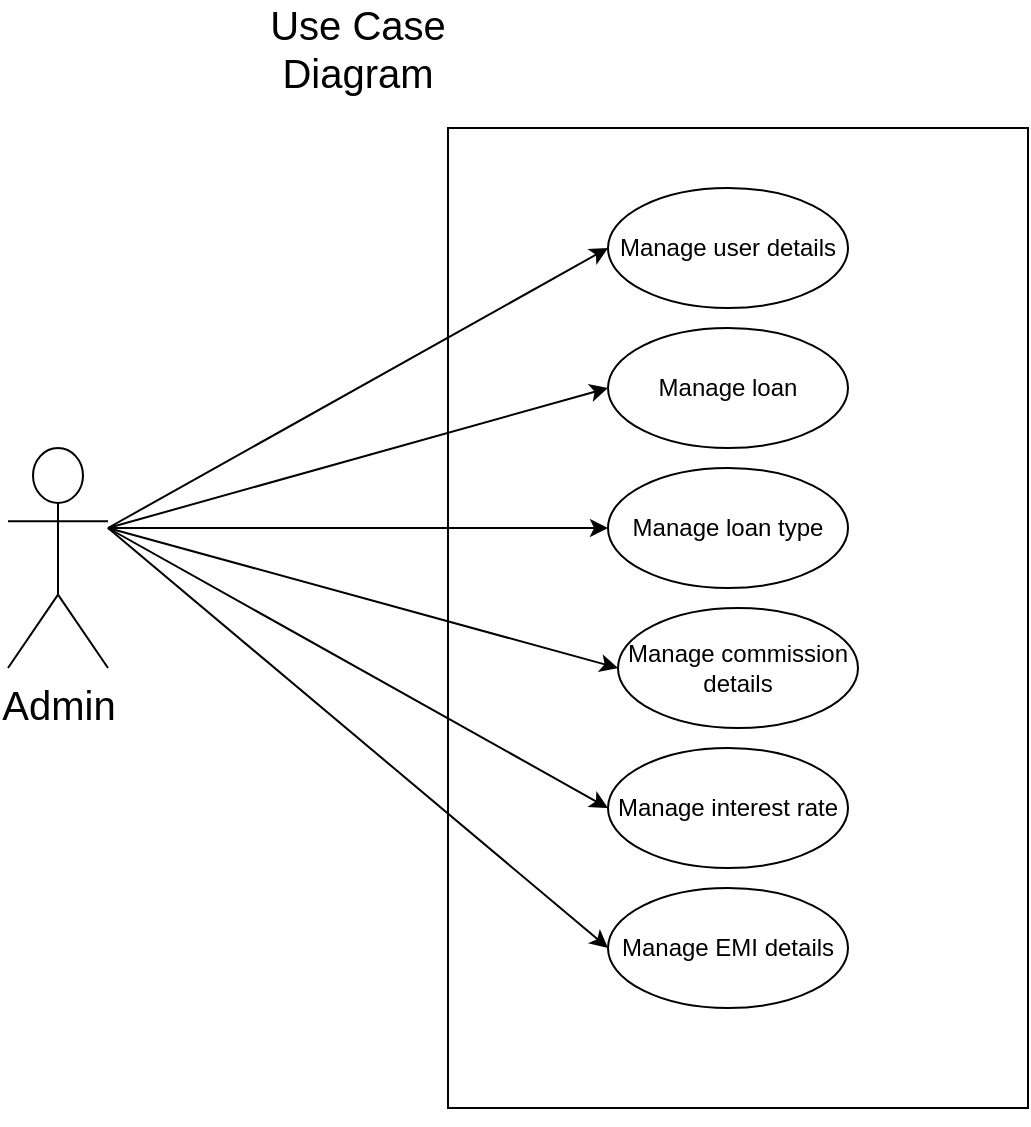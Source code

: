 <mxfile version="20.3.0" type="device"><diagram id="RGq56m7C-RopoGPVBp7L" name="Page-1"><mxGraphModel dx="782" dy="1631" grid="1" gridSize="10" guides="1" tooltips="1" connect="1" arrows="1" fold="1" page="1" pageScale="1" pageWidth="850" pageHeight="1100" math="0" shadow="0"><root><mxCell id="0"/><mxCell id="1" parent="0"/><mxCell id="0cChM_EdNwKRjtrSWjpy-2" value="" style="rounded=0;whiteSpace=wrap;html=1;" parent="1" vertex="1"><mxGeometry x="300" y="-900" width="290" height="490" as="geometry"/></mxCell><mxCell id="0cChM_EdNwKRjtrSWjpy-3" value="Admin" style="shape=umlActor;verticalLabelPosition=bottom;verticalAlign=top;html=1;outlineConnect=0;fontSize=20;" parent="1" vertex="1"><mxGeometry x="80" y="-740" width="50" height="110" as="geometry"/></mxCell><mxCell id="0cChM_EdNwKRjtrSWjpy-4" value="Manage user details" style="ellipse;whiteSpace=wrap;html=1;" parent="1" vertex="1"><mxGeometry x="380" y="-870" width="120" height="60" as="geometry"/></mxCell><mxCell id="0cChM_EdNwKRjtrSWjpy-5" value="Manage loan" style="ellipse;whiteSpace=wrap;html=1;" parent="1" vertex="1"><mxGeometry x="380" y="-800" width="120" height="60" as="geometry"/></mxCell><mxCell id="0cChM_EdNwKRjtrSWjpy-6" value="Manage loan type" style="ellipse;whiteSpace=wrap;html=1;" parent="1" vertex="1"><mxGeometry x="380" y="-730" width="120" height="60" as="geometry"/></mxCell><mxCell id="0cChM_EdNwKRjtrSWjpy-7" value="Manage interest rate" style="ellipse;whiteSpace=wrap;html=1;" parent="1" vertex="1"><mxGeometry x="380" y="-590" width="120" height="60" as="geometry"/></mxCell><mxCell id="0cChM_EdNwKRjtrSWjpy-8" value="Manage EMI details" style="ellipse;whiteSpace=wrap;html=1;" parent="1" vertex="1"><mxGeometry x="380" y="-520" width="120" height="60" as="geometry"/></mxCell><mxCell id="0cChM_EdNwKRjtrSWjpy-9" style="edgeStyle=orthogonalEdgeStyle;rounded=0;orthogonalLoop=1;jettySize=auto;html=1;exitX=0.5;exitY=1;exitDx=0;exitDy=0;fontSize=20;" parent="1" source="0cChM_EdNwKRjtrSWjpy-2" target="0cChM_EdNwKRjtrSWjpy-2" edge="1"><mxGeometry relative="1" as="geometry"/></mxCell><mxCell id="0cChM_EdNwKRjtrSWjpy-10" value="Use Case Diagram" style="text;html=1;strokeColor=none;fillColor=none;align=center;verticalAlign=middle;whiteSpace=wrap;rounded=0;fontSize=20;" parent="1" vertex="1"><mxGeometry x="200" y="-950" width="110" height="20" as="geometry"/></mxCell><mxCell id="0cChM_EdNwKRjtrSWjpy-13" value="" style="endArrow=classic;html=1;fontSize=20;entryX=0;entryY=0.5;entryDx=0;entryDy=0;" parent="1" target="0cChM_EdNwKRjtrSWjpy-5" edge="1"><mxGeometry width="50" height="50" relative="1" as="geometry"><mxPoint x="130" y="-700" as="sourcePoint"/><mxPoint x="180" y="-750" as="targetPoint"/></mxGeometry></mxCell><mxCell id="0cChM_EdNwKRjtrSWjpy-15" value="" style="endArrow=classic;html=1;fontSize=20;" parent="1" target="0cChM_EdNwKRjtrSWjpy-6" edge="1"><mxGeometry width="50" height="50" relative="1" as="geometry"><mxPoint x="130" y="-700" as="sourcePoint"/><mxPoint x="180" y="-750" as="targetPoint"/></mxGeometry></mxCell><mxCell id="0cChM_EdNwKRjtrSWjpy-16" value="" style="endArrow=classic;html=1;fontSize=20;entryX=0;entryY=0.5;entryDx=0;entryDy=0;" parent="1" target="0cChM_EdNwKRjtrSWjpy-7" edge="1"><mxGeometry width="50" height="50" relative="1" as="geometry"><mxPoint x="130" y="-700" as="sourcePoint"/><mxPoint x="180" y="-750" as="targetPoint"/></mxGeometry></mxCell><mxCell id="0cChM_EdNwKRjtrSWjpy-17" value="" style="endArrow=classic;html=1;fontSize=20;entryX=0;entryY=0.5;entryDx=0;entryDy=0;" parent="1" target="0cChM_EdNwKRjtrSWjpy-8" edge="1"><mxGeometry width="50" height="50" relative="1" as="geometry"><mxPoint x="130" y="-700" as="sourcePoint"/><mxPoint x="180" y="-750" as="targetPoint"/></mxGeometry></mxCell><mxCell id="0cChM_EdNwKRjtrSWjpy-19" value="" style="endArrow=classic;html=1;fontSize=20;entryX=0;entryY=0.5;entryDx=0;entryDy=0;" parent="1" target="0cChM_EdNwKRjtrSWjpy-4" edge="1"><mxGeometry width="50" height="50" relative="1" as="geometry"><mxPoint x="130" y="-700" as="sourcePoint"/><mxPoint x="180" y="-750" as="targetPoint"/></mxGeometry></mxCell><mxCell id="0cChM_EdNwKRjtrSWjpy-21" value="Manage commission&lt;br&gt;details" style="ellipse;whiteSpace=wrap;html=1;" parent="1" vertex="1"><mxGeometry x="385" y="-660" width="120" height="60" as="geometry"/></mxCell><mxCell id="0cChM_EdNwKRjtrSWjpy-23" value="" style="endArrow=classic;html=1;fontSize=20;entryX=0;entryY=0.5;entryDx=0;entryDy=0;" parent="1" target="0cChM_EdNwKRjtrSWjpy-21" edge="1"><mxGeometry width="50" height="50" relative="1" as="geometry"><mxPoint x="130" y="-700" as="sourcePoint"/><mxPoint x="180" y="-750" as="targetPoint"/></mxGeometry></mxCell><mxCell id="0cChM_EdNwKRjtrSWjpy-24" style="edgeStyle=orthogonalEdgeStyle;rounded=0;orthogonalLoop=1;jettySize=auto;html=1;exitX=0.5;exitY=1;exitDx=0;exitDy=0;fontSize=20;" parent="1" source="0cChM_EdNwKRjtrSWjpy-2" target="0cChM_EdNwKRjtrSWjpy-2" edge="1"><mxGeometry relative="1" as="geometry"/></mxCell></root></mxGraphModel></diagram></mxfile>